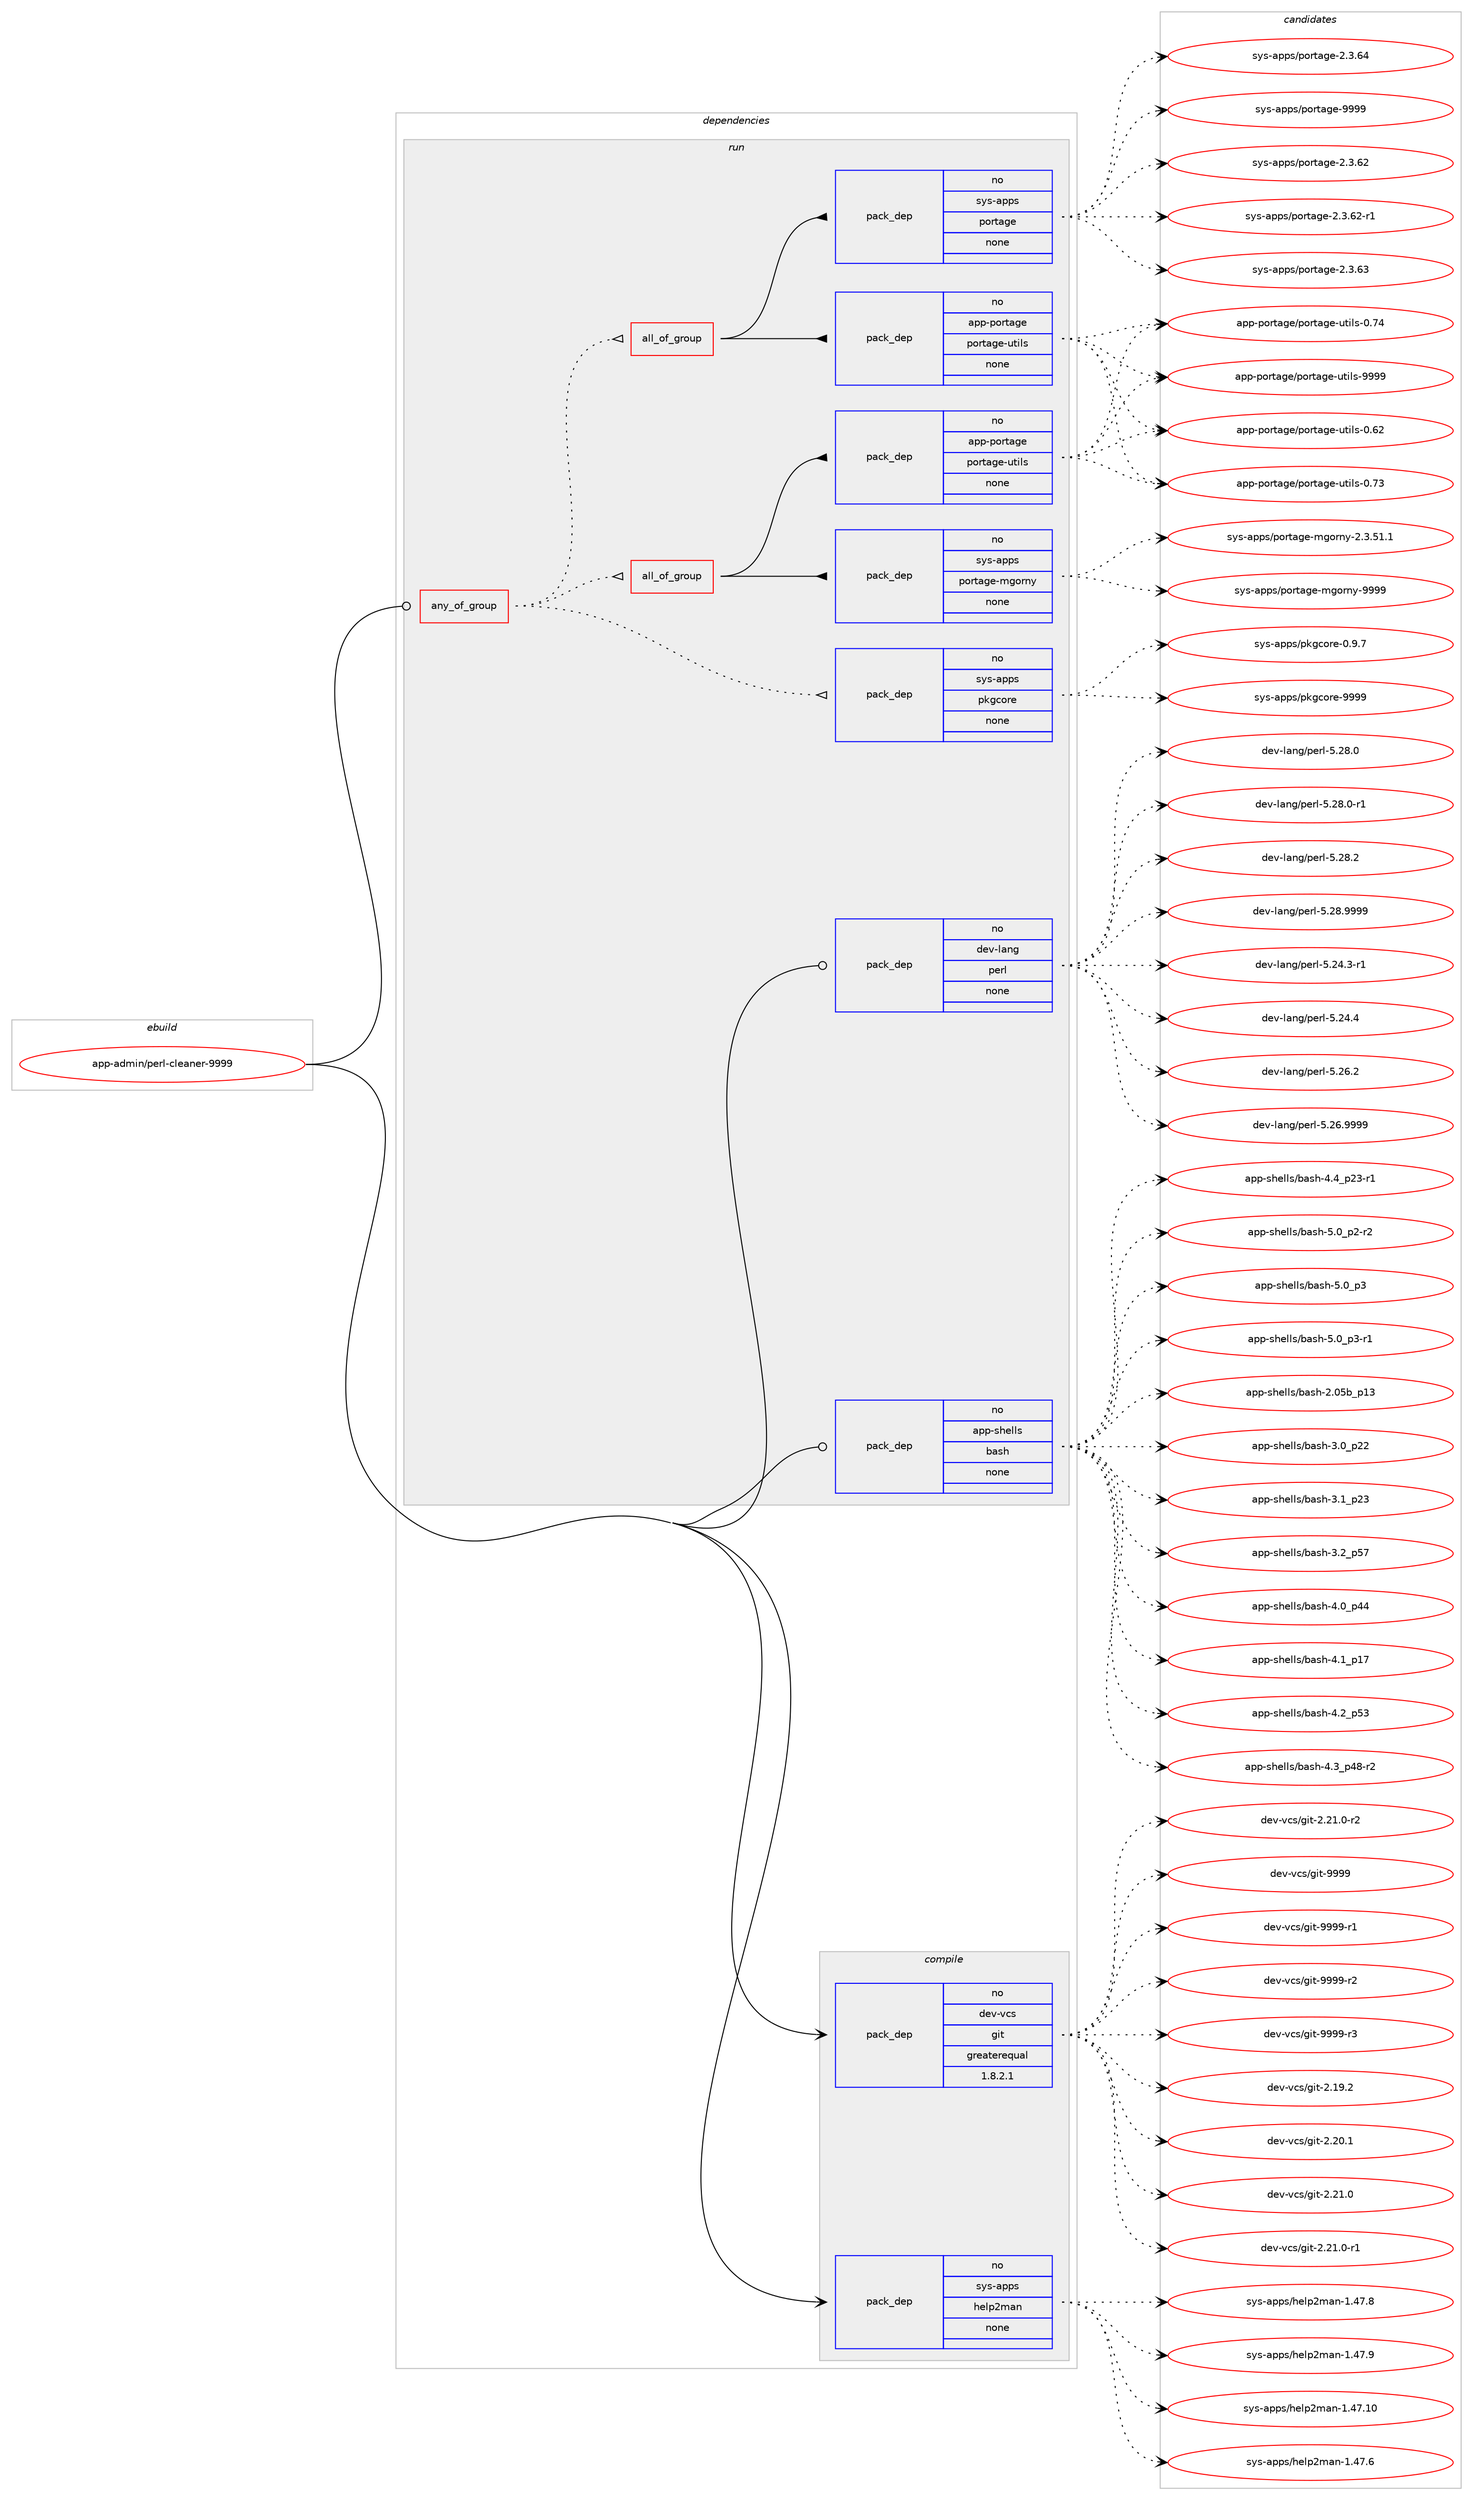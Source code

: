 digraph prolog {

# *************
# Graph options
# *************

newrank=true;
concentrate=true;
compound=true;
graph [rankdir=LR,fontname=Helvetica,fontsize=10,ranksep=1.5];#, ranksep=2.5, nodesep=0.2];
edge  [arrowhead=vee];
node  [fontname=Helvetica,fontsize=10];

# **********
# The ebuild
# **********

subgraph cluster_leftcol {
color=gray;
rank=same;
label=<<i>ebuild</i>>;
id [label="app-admin/perl-cleaner-9999", color=red, width=4, href="../app-admin/perl-cleaner-9999.svg"];
}

# ****************
# The dependencies
# ****************

subgraph cluster_midcol {
color=gray;
label=<<i>dependencies</i>>;
subgraph cluster_compile {
fillcolor="#eeeeee";
style=filled;
label=<<i>compile</i>>;
subgraph pack205 {
dependency220 [label=<<TABLE BORDER="0" CELLBORDER="1" CELLSPACING="0" CELLPADDING="4" WIDTH="220"><TR><TD ROWSPAN="6" CELLPADDING="30">pack_dep</TD></TR><TR><TD WIDTH="110">no</TD></TR><TR><TD>dev-vcs</TD></TR><TR><TD>git</TD></TR><TR><TD>greaterequal</TD></TR><TR><TD>1.8.2.1</TD></TR></TABLE>>, shape=none, color=blue];
}
id:e -> dependency220:w [weight=20,style="solid",arrowhead="vee"];
subgraph pack206 {
dependency221 [label=<<TABLE BORDER="0" CELLBORDER="1" CELLSPACING="0" CELLPADDING="4" WIDTH="220"><TR><TD ROWSPAN="6" CELLPADDING="30">pack_dep</TD></TR><TR><TD WIDTH="110">no</TD></TR><TR><TD>sys-apps</TD></TR><TR><TD>help2man</TD></TR><TR><TD>none</TD></TR><TR><TD></TD></TR></TABLE>>, shape=none, color=blue];
}
id:e -> dependency221:w [weight=20,style="solid",arrowhead="vee"];
}
subgraph cluster_compileandrun {
fillcolor="#eeeeee";
style=filled;
label=<<i>compile and run</i>>;
}
subgraph cluster_run {
fillcolor="#eeeeee";
style=filled;
label=<<i>run</i>>;
subgraph any4 {
dependency222 [label=<<TABLE BORDER="0" CELLBORDER="1" CELLSPACING="0" CELLPADDING="4"><TR><TD CELLPADDING="10">any_of_group</TD></TR></TABLE>>, shape=none, color=red];subgraph all2 {
dependency223 [label=<<TABLE BORDER="0" CELLBORDER="1" CELLSPACING="0" CELLPADDING="4"><TR><TD CELLPADDING="10">all_of_group</TD></TR></TABLE>>, shape=none, color=red];subgraph pack207 {
dependency224 [label=<<TABLE BORDER="0" CELLBORDER="1" CELLSPACING="0" CELLPADDING="4" WIDTH="220"><TR><TD ROWSPAN="6" CELLPADDING="30">pack_dep</TD></TR><TR><TD WIDTH="110">no</TD></TR><TR><TD>sys-apps</TD></TR><TR><TD>portage</TD></TR><TR><TD>none</TD></TR><TR><TD></TD></TR></TABLE>>, shape=none, color=blue];
}
dependency223:e -> dependency224:w [weight=20,style="solid",arrowhead="inv"];
subgraph pack208 {
dependency225 [label=<<TABLE BORDER="0" CELLBORDER="1" CELLSPACING="0" CELLPADDING="4" WIDTH="220"><TR><TD ROWSPAN="6" CELLPADDING="30">pack_dep</TD></TR><TR><TD WIDTH="110">no</TD></TR><TR><TD>app-portage</TD></TR><TR><TD>portage-utils</TD></TR><TR><TD>none</TD></TR><TR><TD></TD></TR></TABLE>>, shape=none, color=blue];
}
dependency223:e -> dependency225:w [weight=20,style="solid",arrowhead="inv"];
}
dependency222:e -> dependency223:w [weight=20,style="dotted",arrowhead="oinv"];
subgraph all3 {
dependency226 [label=<<TABLE BORDER="0" CELLBORDER="1" CELLSPACING="0" CELLPADDING="4"><TR><TD CELLPADDING="10">all_of_group</TD></TR></TABLE>>, shape=none, color=red];subgraph pack209 {
dependency227 [label=<<TABLE BORDER="0" CELLBORDER="1" CELLSPACING="0" CELLPADDING="4" WIDTH="220"><TR><TD ROWSPAN="6" CELLPADDING="30">pack_dep</TD></TR><TR><TD WIDTH="110">no</TD></TR><TR><TD>sys-apps</TD></TR><TR><TD>portage-mgorny</TD></TR><TR><TD>none</TD></TR><TR><TD></TD></TR></TABLE>>, shape=none, color=blue];
}
dependency226:e -> dependency227:w [weight=20,style="solid",arrowhead="inv"];
subgraph pack210 {
dependency228 [label=<<TABLE BORDER="0" CELLBORDER="1" CELLSPACING="0" CELLPADDING="4" WIDTH="220"><TR><TD ROWSPAN="6" CELLPADDING="30">pack_dep</TD></TR><TR><TD WIDTH="110">no</TD></TR><TR><TD>app-portage</TD></TR><TR><TD>portage-utils</TD></TR><TR><TD>none</TD></TR><TR><TD></TD></TR></TABLE>>, shape=none, color=blue];
}
dependency226:e -> dependency228:w [weight=20,style="solid",arrowhead="inv"];
}
dependency222:e -> dependency226:w [weight=20,style="dotted",arrowhead="oinv"];
subgraph pack211 {
dependency229 [label=<<TABLE BORDER="0" CELLBORDER="1" CELLSPACING="0" CELLPADDING="4" WIDTH="220"><TR><TD ROWSPAN="6" CELLPADDING="30">pack_dep</TD></TR><TR><TD WIDTH="110">no</TD></TR><TR><TD>sys-apps</TD></TR><TR><TD>pkgcore</TD></TR><TR><TD>none</TD></TR><TR><TD></TD></TR></TABLE>>, shape=none, color=blue];
}
dependency222:e -> dependency229:w [weight=20,style="dotted",arrowhead="oinv"];
}
id:e -> dependency222:w [weight=20,style="solid",arrowhead="odot"];
subgraph pack212 {
dependency230 [label=<<TABLE BORDER="0" CELLBORDER="1" CELLSPACING="0" CELLPADDING="4" WIDTH="220"><TR><TD ROWSPAN="6" CELLPADDING="30">pack_dep</TD></TR><TR><TD WIDTH="110">no</TD></TR><TR><TD>app-shells</TD></TR><TR><TD>bash</TD></TR><TR><TD>none</TD></TR><TR><TD></TD></TR></TABLE>>, shape=none, color=blue];
}
id:e -> dependency230:w [weight=20,style="solid",arrowhead="odot"];
subgraph pack213 {
dependency231 [label=<<TABLE BORDER="0" CELLBORDER="1" CELLSPACING="0" CELLPADDING="4" WIDTH="220"><TR><TD ROWSPAN="6" CELLPADDING="30">pack_dep</TD></TR><TR><TD WIDTH="110">no</TD></TR><TR><TD>dev-lang</TD></TR><TR><TD>perl</TD></TR><TR><TD>none</TD></TR><TR><TD></TD></TR></TABLE>>, shape=none, color=blue];
}
id:e -> dependency231:w [weight=20,style="solid",arrowhead="odot"];
}
}

# **************
# The candidates
# **************

subgraph cluster_choices {
rank=same;
color=gray;
label=<<i>candidates</i>>;

subgraph choice205 {
color=black;
nodesep=1;
choice10010111845118991154710310511645504649574650 [label="dev-vcs/git-2.19.2", color=red, width=4,href="../dev-vcs/git-2.19.2.svg"];
choice10010111845118991154710310511645504650484649 [label="dev-vcs/git-2.20.1", color=red, width=4,href="../dev-vcs/git-2.20.1.svg"];
choice10010111845118991154710310511645504650494648 [label="dev-vcs/git-2.21.0", color=red, width=4,href="../dev-vcs/git-2.21.0.svg"];
choice100101118451189911547103105116455046504946484511449 [label="dev-vcs/git-2.21.0-r1", color=red, width=4,href="../dev-vcs/git-2.21.0-r1.svg"];
choice100101118451189911547103105116455046504946484511450 [label="dev-vcs/git-2.21.0-r2", color=red, width=4,href="../dev-vcs/git-2.21.0-r2.svg"];
choice1001011184511899115471031051164557575757 [label="dev-vcs/git-9999", color=red, width=4,href="../dev-vcs/git-9999.svg"];
choice10010111845118991154710310511645575757574511449 [label="dev-vcs/git-9999-r1", color=red, width=4,href="../dev-vcs/git-9999-r1.svg"];
choice10010111845118991154710310511645575757574511450 [label="dev-vcs/git-9999-r2", color=red, width=4,href="../dev-vcs/git-9999-r2.svg"];
choice10010111845118991154710310511645575757574511451 [label="dev-vcs/git-9999-r3", color=red, width=4,href="../dev-vcs/git-9999-r3.svg"];
dependency220:e -> choice10010111845118991154710310511645504649574650:w [style=dotted,weight="100"];
dependency220:e -> choice10010111845118991154710310511645504650484649:w [style=dotted,weight="100"];
dependency220:e -> choice10010111845118991154710310511645504650494648:w [style=dotted,weight="100"];
dependency220:e -> choice100101118451189911547103105116455046504946484511449:w [style=dotted,weight="100"];
dependency220:e -> choice100101118451189911547103105116455046504946484511450:w [style=dotted,weight="100"];
dependency220:e -> choice1001011184511899115471031051164557575757:w [style=dotted,weight="100"];
dependency220:e -> choice10010111845118991154710310511645575757574511449:w [style=dotted,weight="100"];
dependency220:e -> choice10010111845118991154710310511645575757574511450:w [style=dotted,weight="100"];
dependency220:e -> choice10010111845118991154710310511645575757574511451:w [style=dotted,weight="100"];
}
subgraph choice206 {
color=black;
nodesep=1;
choice11512111545971121121154710410110811250109971104549465255464948 [label="sys-apps/help2man-1.47.10", color=red, width=4,href="../sys-apps/help2man-1.47.10.svg"];
choice115121115459711211211547104101108112501099711045494652554654 [label="sys-apps/help2man-1.47.6", color=red, width=4,href="../sys-apps/help2man-1.47.6.svg"];
choice115121115459711211211547104101108112501099711045494652554656 [label="sys-apps/help2man-1.47.8", color=red, width=4,href="../sys-apps/help2man-1.47.8.svg"];
choice115121115459711211211547104101108112501099711045494652554657 [label="sys-apps/help2man-1.47.9", color=red, width=4,href="../sys-apps/help2man-1.47.9.svg"];
dependency221:e -> choice11512111545971121121154710410110811250109971104549465255464948:w [style=dotted,weight="100"];
dependency221:e -> choice115121115459711211211547104101108112501099711045494652554654:w [style=dotted,weight="100"];
dependency221:e -> choice115121115459711211211547104101108112501099711045494652554656:w [style=dotted,weight="100"];
dependency221:e -> choice115121115459711211211547104101108112501099711045494652554657:w [style=dotted,weight="100"];
}
subgraph choice207 {
color=black;
nodesep=1;
choice1151211154597112112115471121111141169710310145504651465450 [label="sys-apps/portage-2.3.62", color=red, width=4,href="../sys-apps/portage-2.3.62.svg"];
choice11512111545971121121154711211111411697103101455046514654504511449 [label="sys-apps/portage-2.3.62-r1", color=red, width=4,href="../sys-apps/portage-2.3.62-r1.svg"];
choice1151211154597112112115471121111141169710310145504651465451 [label="sys-apps/portage-2.3.63", color=red, width=4,href="../sys-apps/portage-2.3.63.svg"];
choice1151211154597112112115471121111141169710310145504651465452 [label="sys-apps/portage-2.3.64", color=red, width=4,href="../sys-apps/portage-2.3.64.svg"];
choice115121115459711211211547112111114116971031014557575757 [label="sys-apps/portage-9999", color=red, width=4,href="../sys-apps/portage-9999.svg"];
dependency224:e -> choice1151211154597112112115471121111141169710310145504651465450:w [style=dotted,weight="100"];
dependency224:e -> choice11512111545971121121154711211111411697103101455046514654504511449:w [style=dotted,weight="100"];
dependency224:e -> choice1151211154597112112115471121111141169710310145504651465451:w [style=dotted,weight="100"];
dependency224:e -> choice1151211154597112112115471121111141169710310145504651465452:w [style=dotted,weight="100"];
dependency224:e -> choice115121115459711211211547112111114116971031014557575757:w [style=dotted,weight="100"];
}
subgraph choice208 {
color=black;
nodesep=1;
choice9711211245112111114116971031014711211111411697103101451171161051081154548465450 [label="app-portage/portage-utils-0.62", color=red, width=4,href="../app-portage/portage-utils-0.62.svg"];
choice9711211245112111114116971031014711211111411697103101451171161051081154548465551 [label="app-portage/portage-utils-0.73", color=red, width=4,href="../app-portage/portage-utils-0.73.svg"];
choice9711211245112111114116971031014711211111411697103101451171161051081154548465552 [label="app-portage/portage-utils-0.74", color=red, width=4,href="../app-portage/portage-utils-0.74.svg"];
choice9711211245112111114116971031014711211111411697103101451171161051081154557575757 [label="app-portage/portage-utils-9999", color=red, width=4,href="../app-portage/portage-utils-9999.svg"];
dependency225:e -> choice9711211245112111114116971031014711211111411697103101451171161051081154548465450:w [style=dotted,weight="100"];
dependency225:e -> choice9711211245112111114116971031014711211111411697103101451171161051081154548465551:w [style=dotted,weight="100"];
dependency225:e -> choice9711211245112111114116971031014711211111411697103101451171161051081154548465552:w [style=dotted,weight="100"];
dependency225:e -> choice9711211245112111114116971031014711211111411697103101451171161051081154557575757:w [style=dotted,weight="100"];
}
subgraph choice209 {
color=black;
nodesep=1;
choice1151211154597112112115471121111141169710310145109103111114110121455046514653494649 [label="sys-apps/portage-mgorny-2.3.51.1", color=red, width=4,href="../sys-apps/portage-mgorny-2.3.51.1.svg"];
choice11512111545971121121154711211111411697103101451091031111141101214557575757 [label="sys-apps/portage-mgorny-9999", color=red, width=4,href="../sys-apps/portage-mgorny-9999.svg"];
dependency227:e -> choice1151211154597112112115471121111141169710310145109103111114110121455046514653494649:w [style=dotted,weight="100"];
dependency227:e -> choice11512111545971121121154711211111411697103101451091031111141101214557575757:w [style=dotted,weight="100"];
}
subgraph choice210 {
color=black;
nodesep=1;
choice9711211245112111114116971031014711211111411697103101451171161051081154548465450 [label="app-portage/portage-utils-0.62", color=red, width=4,href="../app-portage/portage-utils-0.62.svg"];
choice9711211245112111114116971031014711211111411697103101451171161051081154548465551 [label="app-portage/portage-utils-0.73", color=red, width=4,href="../app-portage/portage-utils-0.73.svg"];
choice9711211245112111114116971031014711211111411697103101451171161051081154548465552 [label="app-portage/portage-utils-0.74", color=red, width=4,href="../app-portage/portage-utils-0.74.svg"];
choice9711211245112111114116971031014711211111411697103101451171161051081154557575757 [label="app-portage/portage-utils-9999", color=red, width=4,href="../app-portage/portage-utils-9999.svg"];
dependency228:e -> choice9711211245112111114116971031014711211111411697103101451171161051081154548465450:w [style=dotted,weight="100"];
dependency228:e -> choice9711211245112111114116971031014711211111411697103101451171161051081154548465551:w [style=dotted,weight="100"];
dependency228:e -> choice9711211245112111114116971031014711211111411697103101451171161051081154548465552:w [style=dotted,weight="100"];
dependency228:e -> choice9711211245112111114116971031014711211111411697103101451171161051081154557575757:w [style=dotted,weight="100"];
}
subgraph choice211 {
color=black;
nodesep=1;
choice11512111545971121121154711210710399111114101454846574655 [label="sys-apps/pkgcore-0.9.7", color=red, width=4,href="../sys-apps/pkgcore-0.9.7.svg"];
choice115121115459711211211547112107103991111141014557575757 [label="sys-apps/pkgcore-9999", color=red, width=4,href="../sys-apps/pkgcore-9999.svg"];
dependency229:e -> choice11512111545971121121154711210710399111114101454846574655:w [style=dotted,weight="100"];
dependency229:e -> choice115121115459711211211547112107103991111141014557575757:w [style=dotted,weight="100"];
}
subgraph choice212 {
color=black;
nodesep=1;
choice9711211245115104101108108115479897115104455046485398951124951 [label="app-shells/bash-2.05b_p13", color=red, width=4,href="../app-shells/bash-2.05b_p13.svg"];
choice971121124511510410110810811547989711510445514648951125050 [label="app-shells/bash-3.0_p22", color=red, width=4,href="../app-shells/bash-3.0_p22.svg"];
choice971121124511510410110810811547989711510445514649951125051 [label="app-shells/bash-3.1_p23", color=red, width=4,href="../app-shells/bash-3.1_p23.svg"];
choice971121124511510410110810811547989711510445514650951125355 [label="app-shells/bash-3.2_p57", color=red, width=4,href="../app-shells/bash-3.2_p57.svg"];
choice971121124511510410110810811547989711510445524648951125252 [label="app-shells/bash-4.0_p44", color=red, width=4,href="../app-shells/bash-4.0_p44.svg"];
choice971121124511510410110810811547989711510445524649951124955 [label="app-shells/bash-4.1_p17", color=red, width=4,href="../app-shells/bash-4.1_p17.svg"];
choice971121124511510410110810811547989711510445524650951125351 [label="app-shells/bash-4.2_p53", color=red, width=4,href="../app-shells/bash-4.2_p53.svg"];
choice9711211245115104101108108115479897115104455246519511252564511450 [label="app-shells/bash-4.3_p48-r2", color=red, width=4,href="../app-shells/bash-4.3_p48-r2.svg"];
choice9711211245115104101108108115479897115104455246529511250514511449 [label="app-shells/bash-4.4_p23-r1", color=red, width=4,href="../app-shells/bash-4.4_p23-r1.svg"];
choice97112112451151041011081081154798971151044553464895112504511450 [label="app-shells/bash-5.0_p2-r2", color=red, width=4,href="../app-shells/bash-5.0_p2-r2.svg"];
choice9711211245115104101108108115479897115104455346489511251 [label="app-shells/bash-5.0_p3", color=red, width=4,href="../app-shells/bash-5.0_p3.svg"];
choice97112112451151041011081081154798971151044553464895112514511449 [label="app-shells/bash-5.0_p3-r1", color=red, width=4,href="../app-shells/bash-5.0_p3-r1.svg"];
dependency230:e -> choice9711211245115104101108108115479897115104455046485398951124951:w [style=dotted,weight="100"];
dependency230:e -> choice971121124511510410110810811547989711510445514648951125050:w [style=dotted,weight="100"];
dependency230:e -> choice971121124511510410110810811547989711510445514649951125051:w [style=dotted,weight="100"];
dependency230:e -> choice971121124511510410110810811547989711510445514650951125355:w [style=dotted,weight="100"];
dependency230:e -> choice971121124511510410110810811547989711510445524648951125252:w [style=dotted,weight="100"];
dependency230:e -> choice971121124511510410110810811547989711510445524649951124955:w [style=dotted,weight="100"];
dependency230:e -> choice971121124511510410110810811547989711510445524650951125351:w [style=dotted,weight="100"];
dependency230:e -> choice9711211245115104101108108115479897115104455246519511252564511450:w [style=dotted,weight="100"];
dependency230:e -> choice9711211245115104101108108115479897115104455246529511250514511449:w [style=dotted,weight="100"];
dependency230:e -> choice97112112451151041011081081154798971151044553464895112504511450:w [style=dotted,weight="100"];
dependency230:e -> choice9711211245115104101108108115479897115104455346489511251:w [style=dotted,weight="100"];
dependency230:e -> choice97112112451151041011081081154798971151044553464895112514511449:w [style=dotted,weight="100"];
}
subgraph choice213 {
color=black;
nodesep=1;
choice100101118451089711010347112101114108455346505246514511449 [label="dev-lang/perl-5.24.3-r1", color=red, width=4,href="../dev-lang/perl-5.24.3-r1.svg"];
choice10010111845108971101034711210111410845534650524652 [label="dev-lang/perl-5.24.4", color=red, width=4,href="../dev-lang/perl-5.24.4.svg"];
choice10010111845108971101034711210111410845534650544650 [label="dev-lang/perl-5.26.2", color=red, width=4,href="../dev-lang/perl-5.26.2.svg"];
choice10010111845108971101034711210111410845534650544657575757 [label="dev-lang/perl-5.26.9999", color=red, width=4,href="../dev-lang/perl-5.26.9999.svg"];
choice10010111845108971101034711210111410845534650564648 [label="dev-lang/perl-5.28.0", color=red, width=4,href="../dev-lang/perl-5.28.0.svg"];
choice100101118451089711010347112101114108455346505646484511449 [label="dev-lang/perl-5.28.0-r1", color=red, width=4,href="../dev-lang/perl-5.28.0-r1.svg"];
choice10010111845108971101034711210111410845534650564650 [label="dev-lang/perl-5.28.2", color=red, width=4,href="../dev-lang/perl-5.28.2.svg"];
choice10010111845108971101034711210111410845534650564657575757 [label="dev-lang/perl-5.28.9999", color=red, width=4,href="../dev-lang/perl-5.28.9999.svg"];
dependency231:e -> choice100101118451089711010347112101114108455346505246514511449:w [style=dotted,weight="100"];
dependency231:e -> choice10010111845108971101034711210111410845534650524652:w [style=dotted,weight="100"];
dependency231:e -> choice10010111845108971101034711210111410845534650544650:w [style=dotted,weight="100"];
dependency231:e -> choice10010111845108971101034711210111410845534650544657575757:w [style=dotted,weight="100"];
dependency231:e -> choice10010111845108971101034711210111410845534650564648:w [style=dotted,weight="100"];
dependency231:e -> choice100101118451089711010347112101114108455346505646484511449:w [style=dotted,weight="100"];
dependency231:e -> choice10010111845108971101034711210111410845534650564650:w [style=dotted,weight="100"];
dependency231:e -> choice10010111845108971101034711210111410845534650564657575757:w [style=dotted,weight="100"];
}
}

}

